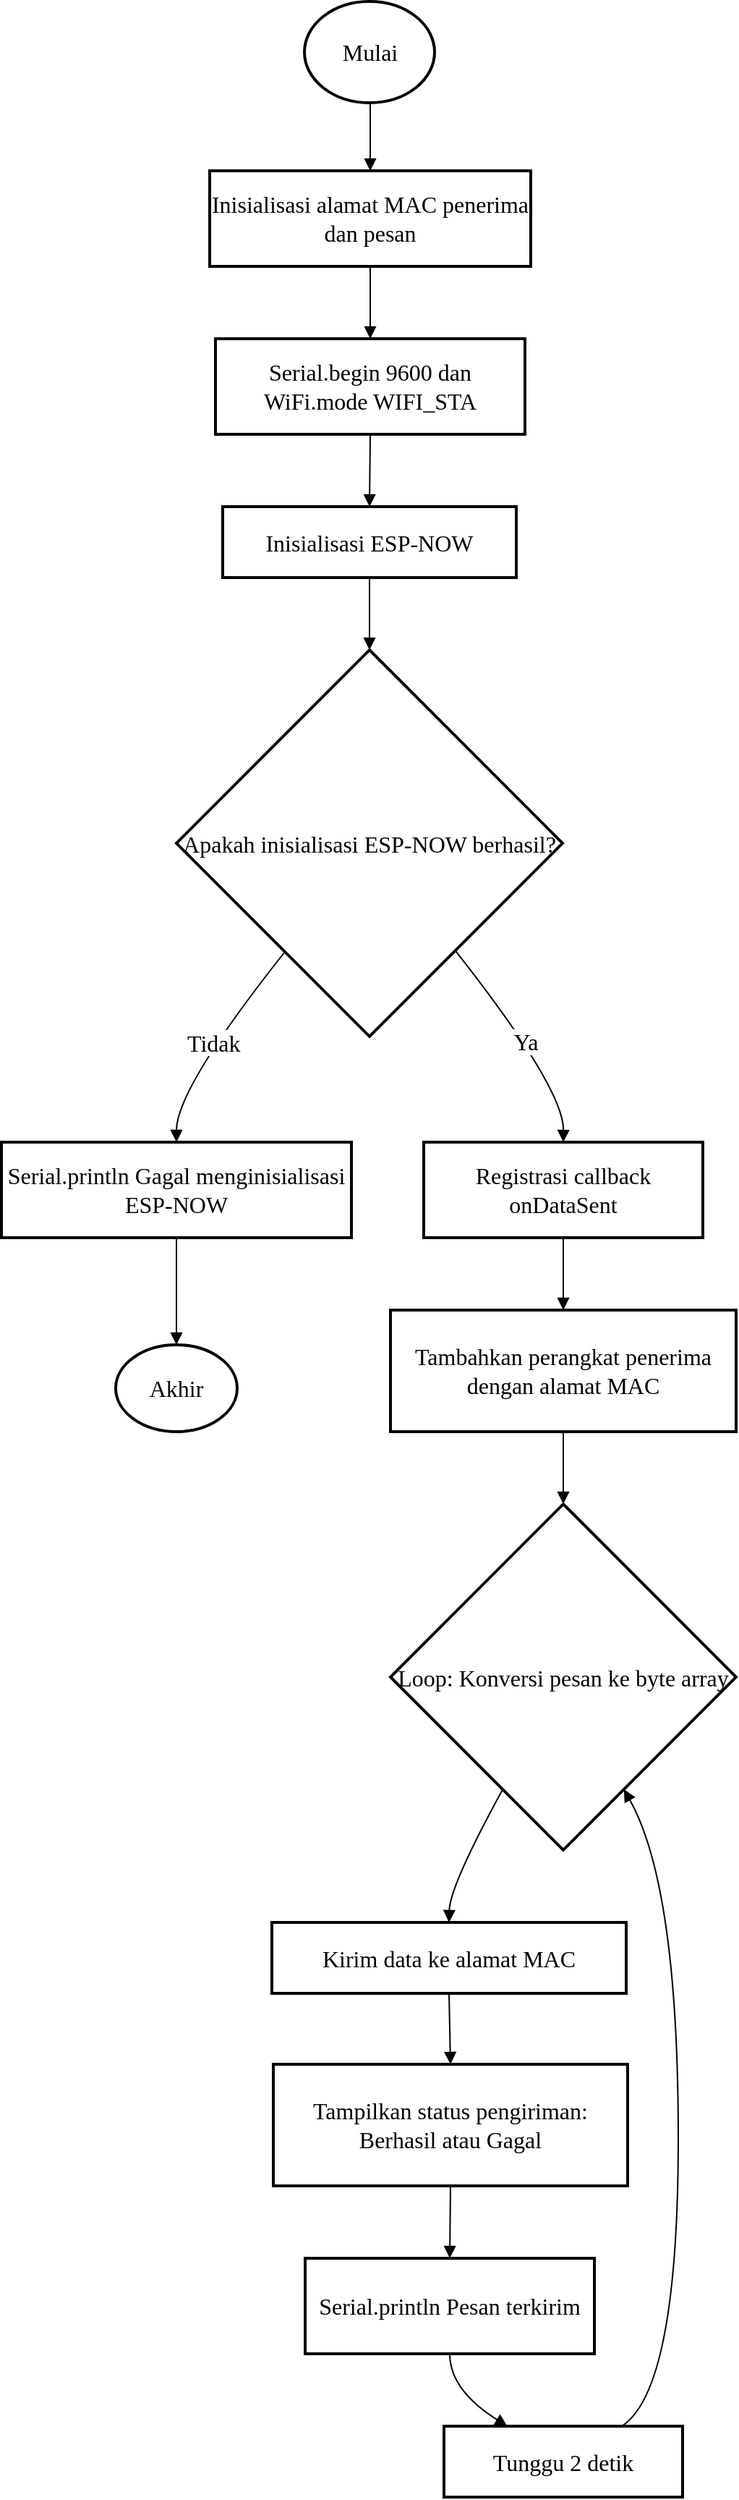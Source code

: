 <mxfile version="24.8.3">
  <diagram name="Halaman-1" id="npIskKt61udWRYy6B-yX">
    <mxGraphModel grid="1" page="1" gridSize="10" guides="1" tooltips="1" connect="1" arrows="1" fold="1" pageScale="1" pageWidth="827" pageHeight="1169" math="0" shadow="0">
      <root>
        <mxCell id="0" />
        <mxCell id="1" parent="0" />
        <mxCell id="bIhJonNO-m6nzy5z6dxT-76" value="Inisialisasi alamat MAC penerima dan pesan" style="whiteSpace=wrap;strokeWidth=2;fontFamily=Comic Sans MS;fontSize=16;" vertex="1" parent="1">
          <mxGeometry x="314" y="147" width="222" height="66" as="geometry" />
        </mxCell>
        <mxCell id="bIhJonNO-m6nzy5z6dxT-77" value="Serial.begin 9600 dan WiFi.mode WIFI_STA" style="whiteSpace=wrap;strokeWidth=2;fontFamily=Comic Sans MS;fontSize=16;" vertex="1" parent="1">
          <mxGeometry x="318" y="263" width="214" height="66" as="geometry" />
        </mxCell>
        <mxCell id="bIhJonNO-m6nzy5z6dxT-78" value="Inisialisasi ESP-NOW" style="whiteSpace=wrap;strokeWidth=2;fontFamily=Comic Sans MS;fontSize=16;" vertex="1" parent="1">
          <mxGeometry x="323" y="379" width="203" height="49" as="geometry" />
        </mxCell>
        <mxCell id="bIhJonNO-m6nzy5z6dxT-79" value="Apakah inisialisasi ESP-NOW berhasil?" style="rhombus;strokeWidth=2;whiteSpace=wrap;fontFamily=Comic Sans MS;fontSize=16;" vertex="1" parent="1">
          <mxGeometry x="291" y="478" width="267" height="267" as="geometry" />
        </mxCell>
        <mxCell id="bIhJonNO-m6nzy5z6dxT-80" value="Serial.println Gagal menginisialisasi ESP-NOW" style="whiteSpace=wrap;strokeWidth=2;fontFamily=Comic Sans MS;fontSize=16;" vertex="1" parent="1">
          <mxGeometry x="170" y="818" width="242" height="66" as="geometry" />
        </mxCell>
        <mxCell id="bIhJonNO-m6nzy5z6dxT-82" value="Registrasi callback onDataSent" style="whiteSpace=wrap;strokeWidth=2;fontFamily=Comic Sans MS;fontSize=16;" vertex="1" parent="1">
          <mxGeometry x="462" y="818" width="193" height="66" as="geometry" />
        </mxCell>
        <mxCell id="bIhJonNO-m6nzy5z6dxT-83" value="Tambahkan perangkat penerima dengan alamat MAC" style="whiteSpace=wrap;strokeWidth=2;fontFamily=Comic Sans MS;fontSize=16;" vertex="1" parent="1">
          <mxGeometry x="439" y="934" width="239" height="84" as="geometry" />
        </mxCell>
        <mxCell id="bIhJonNO-m6nzy5z6dxT-84" value="Loop: Konversi pesan ke byte array" style="rhombus;strokeWidth=2;whiteSpace=wrap;fontFamily=Comic Sans MS;fontSize=16;" vertex="1" parent="1">
          <mxGeometry x="439" y="1068" width="239" height="239" as="geometry" />
        </mxCell>
        <mxCell id="bIhJonNO-m6nzy5z6dxT-85" value="Kirim data ke alamat MAC" style="whiteSpace=wrap;strokeWidth=2;fontFamily=Comic Sans MS;fontSize=16;" vertex="1" parent="1">
          <mxGeometry x="357" y="1357" width="245" height="49" as="geometry" />
        </mxCell>
        <mxCell id="bIhJonNO-m6nzy5z6dxT-86" value="Tampilkan status pengiriman: Berhasil atau Gagal" style="whiteSpace=wrap;strokeWidth=2;fontFamily=Comic Sans MS;fontSize=16;" vertex="1" parent="1">
          <mxGeometry x="358" y="1455" width="245" height="84" as="geometry" />
        </mxCell>
        <mxCell id="bIhJonNO-m6nzy5z6dxT-87" value="Serial.println Pesan terkirim" style="whiteSpace=wrap;strokeWidth=2;fontFamily=Comic Sans MS;fontSize=16;" vertex="1" parent="1">
          <mxGeometry x="380" y="1589" width="200" height="66" as="geometry" />
        </mxCell>
        <mxCell id="bIhJonNO-m6nzy5z6dxT-88" value="Tunggu 2 detik" style="whiteSpace=wrap;strokeWidth=2;fontFamily=Comic Sans MS;fontSize=16;" vertex="1" parent="1">
          <mxGeometry x="476" y="1705" width="165" height="49" as="geometry" />
        </mxCell>
        <mxCell id="bIhJonNO-m6nzy5z6dxT-89" value="" style="curved=1;startArrow=none;endArrow=block;exitX=0.5;exitY=0.99;entryX=0.5;entryY=-0.01;rounded=0;fontFamily=Comic Sans MS;fontSize=16;" edge="1" parent="1" target="bIhJonNO-m6nzy5z6dxT-76">
          <mxGeometry relative="1" as="geometry">
            <Array as="points" />
            <mxPoint x="425" y="97" as="sourcePoint" />
          </mxGeometry>
        </mxCell>
        <mxCell id="bIhJonNO-m6nzy5z6dxT-90" value="" style="curved=1;startArrow=none;endArrow=block;exitX=0.5;exitY=1;entryX=0.5;entryY=0;rounded=0;fontFamily=Comic Sans MS;fontSize=16;" edge="1" parent="1" source="bIhJonNO-m6nzy5z6dxT-76" target="bIhJonNO-m6nzy5z6dxT-77">
          <mxGeometry relative="1" as="geometry">
            <Array as="points" />
          </mxGeometry>
        </mxCell>
        <mxCell id="bIhJonNO-m6nzy5z6dxT-91" value="" style="curved=1;startArrow=none;endArrow=block;exitX=0.5;exitY=1;entryX=0.5;entryY=0;rounded=0;fontFamily=Comic Sans MS;fontSize=16;" edge="1" parent="1" source="bIhJonNO-m6nzy5z6dxT-77" target="bIhJonNO-m6nzy5z6dxT-78">
          <mxGeometry relative="1" as="geometry">
            <Array as="points" />
          </mxGeometry>
        </mxCell>
        <mxCell id="bIhJonNO-m6nzy5z6dxT-92" value="" style="curved=1;startArrow=none;endArrow=block;exitX=0.5;exitY=1;entryX=0.5;entryY=0;rounded=0;fontFamily=Comic Sans MS;fontSize=16;" edge="1" parent="1" source="bIhJonNO-m6nzy5z6dxT-78" target="bIhJonNO-m6nzy5z6dxT-79">
          <mxGeometry relative="1" as="geometry">
            <Array as="points" />
          </mxGeometry>
        </mxCell>
        <mxCell id="bIhJonNO-m6nzy5z6dxT-93" value="Tidak" style="curved=1;startArrow=none;endArrow=block;exitX=0.11;exitY=1;entryX=0.5;entryY=-0.01;rounded=0;fontFamily=Comic Sans MS;fontSize=16;" edge="1" parent="1" source="bIhJonNO-m6nzy5z6dxT-79" target="bIhJonNO-m6nzy5z6dxT-80">
          <mxGeometry relative="1" as="geometry">
            <Array as="points">
              <mxPoint x="291" y="781" />
            </Array>
          </mxGeometry>
        </mxCell>
        <mxCell id="bIhJonNO-m6nzy5z6dxT-94" value="" style="curved=1;startArrow=none;endArrow=block;exitX=0.5;exitY=1;entryX=0.5;entryY=0;rounded=0;fontFamily=Comic Sans MS;fontSize=16;entryDx=0;entryDy=0;" edge="1" parent="1" source="bIhJonNO-m6nzy5z6dxT-80" target="bIhJonNO-m6nzy5z6dxT-103">
          <mxGeometry relative="1" as="geometry">
            <Array as="points" />
            <mxPoint x="291" y="952" as="targetPoint" />
          </mxGeometry>
        </mxCell>
        <mxCell id="bIhJonNO-m6nzy5z6dxT-95" value="Ya" style="curved=1;startArrow=none;endArrow=block;exitX=0.9;exitY=1;entryX=0.5;entryY=-0.01;rounded=0;fontFamily=Comic Sans MS;fontSize=16;" edge="1" parent="1" source="bIhJonNO-m6nzy5z6dxT-79" target="bIhJonNO-m6nzy5z6dxT-82">
          <mxGeometry relative="1" as="geometry">
            <Array as="points">
              <mxPoint x="559" y="781" />
            </Array>
          </mxGeometry>
        </mxCell>
        <mxCell id="bIhJonNO-m6nzy5z6dxT-96" value="" style="curved=1;startArrow=none;endArrow=block;exitX=0.5;exitY=1;entryX=0.5;entryY=0;rounded=0;fontFamily=Comic Sans MS;fontSize=16;" edge="1" parent="1" source="bIhJonNO-m6nzy5z6dxT-82" target="bIhJonNO-m6nzy5z6dxT-83">
          <mxGeometry relative="1" as="geometry">
            <Array as="points" />
          </mxGeometry>
        </mxCell>
        <mxCell id="bIhJonNO-m6nzy5z6dxT-97" value="" style="curved=1;startArrow=none;endArrow=block;exitX=0.5;exitY=1;entryX=0.5;entryY=0;rounded=0;fontFamily=Comic Sans MS;fontSize=16;" edge="1" parent="1" source="bIhJonNO-m6nzy5z6dxT-83" target="bIhJonNO-m6nzy5z6dxT-84">
          <mxGeometry relative="1" as="geometry">
            <Array as="points" />
          </mxGeometry>
        </mxCell>
        <mxCell id="bIhJonNO-m6nzy5z6dxT-98" value="" style="curved=1;startArrow=none;endArrow=block;exitX=0.23;exitY=1;entryX=0.5;entryY=-0.01;rounded=0;fontFamily=Comic Sans MS;fontSize=16;" edge="1" parent="1" source="bIhJonNO-m6nzy5z6dxT-84" target="bIhJonNO-m6nzy5z6dxT-85">
          <mxGeometry relative="1" as="geometry">
            <Array as="points">
              <mxPoint x="480" y="1332" />
            </Array>
          </mxGeometry>
        </mxCell>
        <mxCell id="bIhJonNO-m6nzy5z6dxT-99" value="" style="curved=1;startArrow=none;endArrow=block;exitX=0.5;exitY=0.98;entryX=0.5;entryY=0;rounded=0;fontFamily=Comic Sans MS;fontSize=16;" edge="1" parent="1" source="bIhJonNO-m6nzy5z6dxT-85" target="bIhJonNO-m6nzy5z6dxT-86">
          <mxGeometry relative="1" as="geometry">
            <Array as="points" />
          </mxGeometry>
        </mxCell>
        <mxCell id="bIhJonNO-m6nzy5z6dxT-100" value="" style="curved=1;startArrow=none;endArrow=block;exitX=0.5;exitY=1;entryX=0.5;entryY=0;rounded=0;fontFamily=Comic Sans MS;fontSize=16;" edge="1" parent="1" source="bIhJonNO-m6nzy5z6dxT-86" target="bIhJonNO-m6nzy5z6dxT-87">
          <mxGeometry relative="1" as="geometry">
            <Array as="points" />
          </mxGeometry>
        </mxCell>
        <mxCell id="bIhJonNO-m6nzy5z6dxT-101" value="" style="curved=1;startArrow=none;endArrow=block;exitX=0.5;exitY=1.01;entryX=0.27;entryY=0.01;rounded=0;fontFamily=Comic Sans MS;fontSize=16;" edge="1" parent="1" source="bIhJonNO-m6nzy5z6dxT-87" target="bIhJonNO-m6nzy5z6dxT-88">
          <mxGeometry relative="1" as="geometry">
            <Array as="points">
              <mxPoint x="480" y="1680" />
            </Array>
          </mxGeometry>
        </mxCell>
        <mxCell id="bIhJonNO-m6nzy5z6dxT-102" value="" style="curved=1;startArrow=none;endArrow=block;exitX=0.74;exitY=0.01;entryX=0.77;entryY=1;rounded=0;fontFamily=Comic Sans MS;fontSize=16;" edge="1" parent="1" source="bIhJonNO-m6nzy5z6dxT-88" target="bIhJonNO-m6nzy5z6dxT-84">
          <mxGeometry relative="1" as="geometry">
            <Array as="points">
              <mxPoint x="638" y="1680" />
              <mxPoint x="638" y="1332" />
            </Array>
          </mxGeometry>
        </mxCell>
        <mxCell id="bIhJonNO-m6nzy5z6dxT-103" value="&lt;font face=&quot;Comic Sans MS&quot;&gt;&lt;span style=&quot;font-size: 16px;&quot;&gt;Akhir&lt;/span&gt;&lt;/font&gt;" style="ellipse;whiteSpace=wrap;html=1;strokeWidth=2;" vertex="1" parent="1">
          <mxGeometry x="249" y="958" width="84" height="60" as="geometry" />
        </mxCell>
        <mxCell id="bIhJonNO-m6nzy5z6dxT-105" value="&lt;font face=&quot;Comic Sans MS&quot;&gt;&lt;span style=&quot;font-size: 16px;&quot;&gt;Mulai&lt;/span&gt;&lt;/font&gt;" style="ellipse;whiteSpace=wrap;html=1;strokeWidth=2;" vertex="1" parent="1">
          <mxGeometry x="379.5" y="30" width="90" height="70" as="geometry" />
        </mxCell>
      </root>
    </mxGraphModel>
  </diagram>
</mxfile>
